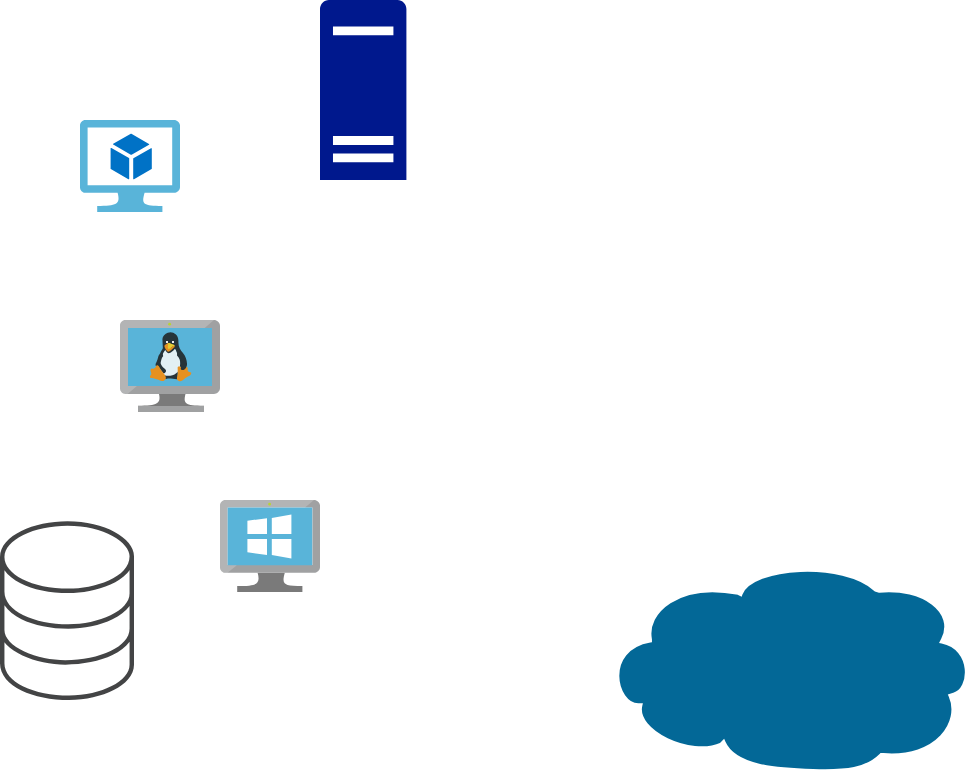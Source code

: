<mxfile version="13.2.3" type="github">
  <diagram id="SQvi1Jkdsk4PUUPYF7RH" name="第 1 页">
    <mxGraphModel dx="996" dy="746" grid="1" gridSize="10" guides="1" tooltips="1" connect="1" arrows="1" fold="1" page="1" pageScale="1" pageWidth="827" pageHeight="1169" math="0" shadow="0">
      <root>
        <mxCell id="0" />
        <mxCell id="1" parent="0" />
        <mxCell id="LAxECuJPGaB91JiHltR3-1" value="" style="aspect=fixed;pointerEvents=1;shadow=0;dashed=0;html=1;strokeColor=none;labelPosition=center;verticalLabelPosition=bottom;verticalAlign=top;align=center;fillColor=#00188D;shape=mxgraph.mscae.enterprise.server_generic" vertex="1" parent="1">
          <mxGeometry x="180" y="220" width="43.2" height="90" as="geometry" />
        </mxCell>
        <mxCell id="LAxECuJPGaB91JiHltR3-2" value="" style="aspect=fixed;html=1;points=[];align=center;image;fontSize=12;image=img/lib/mscae/Virtual_Machine_2.svg;" vertex="1" parent="1">
          <mxGeometry x="60" y="280" width="50" height="46" as="geometry" />
        </mxCell>
        <mxCell id="LAxECuJPGaB91JiHltR3-3" value="" style="aspect=fixed;html=1;points=[];align=center;image;fontSize=12;image=img/lib/mscae/VM_Linux.svg;" vertex="1" parent="1">
          <mxGeometry x="80" y="380" width="50" height="46" as="geometry" />
        </mxCell>
        <mxCell id="LAxECuJPGaB91JiHltR3-4" value="" style="aspect=fixed;html=1;points=[];align=center;image;fontSize=12;image=img/lib/mscae/VirtualMachineWindows.svg;" vertex="1" parent="1">
          <mxGeometry x="130" y="470" width="50" height="46" as="geometry" />
        </mxCell>
        <mxCell id="LAxECuJPGaB91JiHltR3-5" value="" style="shape=mxgraph.cisco.storage.cloud;html=1;pointerEvents=1;dashed=0;fillColor=#036897;strokeColor=#ffffff;strokeWidth=2;verticalLabelPosition=bottom;verticalAlign=top;align=center;outlineConnect=0;" vertex="1" parent="1">
          <mxGeometry x="321" y="500" width="186" height="106" as="geometry" />
        </mxCell>
        <mxCell id="LAxECuJPGaB91JiHltR3-6" value="" style="pointerEvents=1;shadow=0;dashed=0;html=1;strokeColor=none;fillColor=#434445;aspect=fixed;labelPosition=center;verticalLabelPosition=bottom;verticalAlign=top;align=center;outlineConnect=0;shape=mxgraph.vvd.storage;" vertex="1" parent="1">
          <mxGeometry x="20" y="480.67" width="67" height="89.33" as="geometry" />
        </mxCell>
      </root>
    </mxGraphModel>
  </diagram>
</mxfile>
